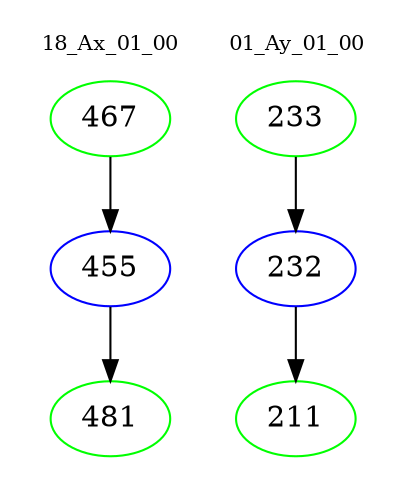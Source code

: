 digraph{
subgraph cluster_0 {
color = white
label = "18_Ax_01_00";
fontsize=10;
T0_467 [label="467", color="green"]
T0_467 -> T0_455 [color="black"]
T0_455 [label="455", color="blue"]
T0_455 -> T0_481 [color="black"]
T0_481 [label="481", color="green"]
}
subgraph cluster_1 {
color = white
label = "01_Ay_01_00";
fontsize=10;
T1_233 [label="233", color="green"]
T1_233 -> T1_232 [color="black"]
T1_232 [label="232", color="blue"]
T1_232 -> T1_211 [color="black"]
T1_211 [label="211", color="green"]
}
}
